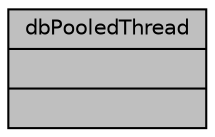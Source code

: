 digraph "dbPooledThread"
{
 // INTERACTIVE_SVG=YES
 // LATEX_PDF_SIZE
  edge [fontname="Helvetica",fontsize="10",labelfontname="Helvetica",labelfontsize="10"];
  node [fontname="Helvetica",fontsize="10",shape=record];
  Node1 [label="{dbPooledThread\n||}",height=0.2,width=0.4,color="black", fillcolor="grey75", style="filled", fontcolor="black",tooltip=" "];
}
